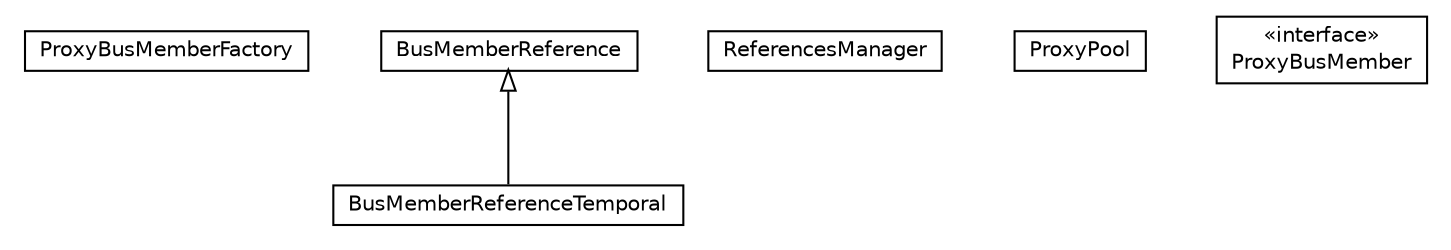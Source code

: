 #!/usr/local/bin/dot
#
# Class diagram 
# Generated by UMLGraph version R5_6-24-gf6e263 (http://www.umlgraph.org/)
#

digraph G {
	edge [fontname="Helvetica",fontsize=10,labelfontname="Helvetica",labelfontsize=10];
	node [fontname="Helvetica",fontsize=10,shape=plaintext];
	nodesep=0.25;
	ranksep=0.5;
	// org.universAAL.ri.gateway.proxies.ProxyBusMemberFactory
	c3356 [label=<<table title="org.universAAL.ri.gateway.proxies.ProxyBusMemberFactory" border="0" cellborder="1" cellspacing="0" cellpadding="2" port="p" href="./ProxyBusMemberFactory.html">
		<tr><td><table border="0" cellspacing="0" cellpadding="1">
<tr><td align="center" balign="center"> ProxyBusMemberFactory </td></tr>
		</table></td></tr>
		</table>>, URL="./ProxyBusMemberFactory.html", fontname="Helvetica", fontcolor="black", fontsize=10.0];
	// org.universAAL.ri.gateway.proxies.BusMemberReferenceTemporal
	c3357 [label=<<table title="org.universAAL.ri.gateway.proxies.BusMemberReferenceTemporal" border="0" cellborder="1" cellspacing="0" cellpadding="2" port="p" href="./BusMemberReferenceTemporal.html">
		<tr><td><table border="0" cellspacing="0" cellpadding="1">
<tr><td align="center" balign="center"> BusMemberReferenceTemporal </td></tr>
		</table></td></tr>
		</table>>, URL="./BusMemberReferenceTemporal.html", fontname="Helvetica", fontcolor="black", fontsize=10.0];
	// org.universAAL.ri.gateway.proxies.ReferencesManager
	c3358 [label=<<table title="org.universAAL.ri.gateway.proxies.ReferencesManager" border="0" cellborder="1" cellspacing="0" cellpadding="2" port="p" href="./ReferencesManager.html">
		<tr><td><table border="0" cellspacing="0" cellpadding="1">
<tr><td align="center" balign="center"> ReferencesManager </td></tr>
		</table></td></tr>
		</table>>, URL="./ReferencesManager.html", fontname="Helvetica", fontcolor="black", fontsize=10.0];
	// org.universAAL.ri.gateway.proxies.ProxyPool
	c3359 [label=<<table title="org.universAAL.ri.gateway.proxies.ProxyPool" border="0" cellborder="1" cellspacing="0" cellpadding="2" port="p" href="./ProxyPool.html">
		<tr><td><table border="0" cellspacing="0" cellpadding="1">
<tr><td align="center" balign="center"> ProxyPool </td></tr>
		</table></td></tr>
		</table>>, URL="./ProxyPool.html", fontname="Helvetica", fontcolor="black", fontsize=10.0];
	// org.universAAL.ri.gateway.proxies.BusMemberReference
	c3360 [label=<<table title="org.universAAL.ri.gateway.proxies.BusMemberReference" border="0" cellborder="1" cellspacing="0" cellpadding="2" port="p" href="./BusMemberReference.html">
		<tr><td><table border="0" cellspacing="0" cellpadding="1">
<tr><td align="center" balign="center"> BusMemberReference </td></tr>
		</table></td></tr>
		</table>>, URL="./BusMemberReference.html", fontname="Helvetica", fontcolor="black", fontsize=10.0];
	// org.universAAL.ri.gateway.proxies.ProxyBusMember
	c3361 [label=<<table title="org.universAAL.ri.gateway.proxies.ProxyBusMember" border="0" cellborder="1" cellspacing="0" cellpadding="2" port="p" href="./ProxyBusMember.html">
		<tr><td><table border="0" cellspacing="0" cellpadding="1">
<tr><td align="center" balign="center"> &#171;interface&#187; </td></tr>
<tr><td align="center" balign="center"> ProxyBusMember </td></tr>
		</table></td></tr>
		</table>>, URL="./ProxyBusMember.html", fontname="Helvetica", fontcolor="black", fontsize=10.0];
	//org.universAAL.ri.gateway.proxies.BusMemberReferenceTemporal extends org.universAAL.ri.gateway.proxies.BusMemberReference
	c3360:p -> c3357:p [dir=back,arrowtail=empty];
}

